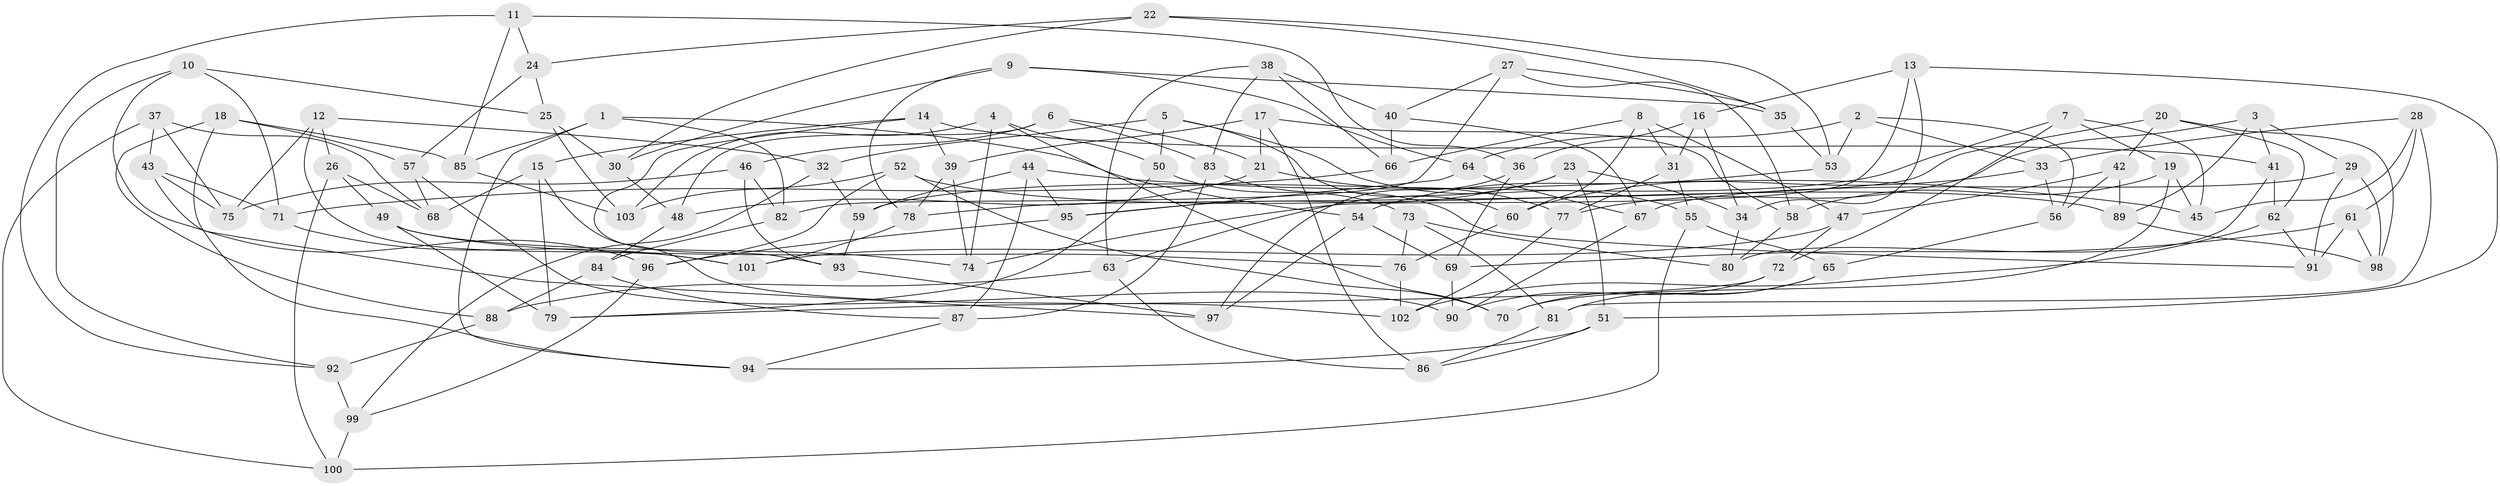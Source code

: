 // coarse degree distribution, {4: 0.5342465753424658, 6: 0.2465753424657534, 3: 0.0958904109589041, 5: 0.1232876712328767}
// Generated by graph-tools (version 1.1) at 2025/38/03/04/25 23:38:17]
// undirected, 103 vertices, 206 edges
graph export_dot {
  node [color=gray90,style=filled];
  1;
  2;
  3;
  4;
  5;
  6;
  7;
  8;
  9;
  10;
  11;
  12;
  13;
  14;
  15;
  16;
  17;
  18;
  19;
  20;
  21;
  22;
  23;
  24;
  25;
  26;
  27;
  28;
  29;
  30;
  31;
  32;
  33;
  34;
  35;
  36;
  37;
  38;
  39;
  40;
  41;
  42;
  43;
  44;
  45;
  46;
  47;
  48;
  49;
  50;
  51;
  52;
  53;
  54;
  55;
  56;
  57;
  58;
  59;
  60;
  61;
  62;
  63;
  64;
  65;
  66;
  67;
  68;
  69;
  70;
  71;
  72;
  73;
  74;
  75;
  76;
  77;
  78;
  79;
  80;
  81;
  82;
  83;
  84;
  85;
  86;
  87;
  88;
  89;
  90;
  91;
  92;
  93;
  94;
  95;
  96;
  97;
  98;
  99;
  100;
  101;
  102;
  103;
  1 -- 54;
  1 -- 82;
  1 -- 94;
  1 -- 85;
  2 -- 64;
  2 -- 33;
  2 -- 53;
  2 -- 56;
  3 -- 89;
  3 -- 77;
  3 -- 29;
  3 -- 41;
  4 -- 70;
  4 -- 50;
  4 -- 74;
  4 -- 103;
  5 -- 60;
  5 -- 55;
  5 -- 32;
  5 -- 50;
  6 -- 21;
  6 -- 46;
  6 -- 48;
  6 -- 83;
  7 -- 59;
  7 -- 72;
  7 -- 45;
  7 -- 19;
  8 -- 47;
  8 -- 31;
  8 -- 60;
  8 -- 66;
  9 -- 35;
  9 -- 78;
  9 -- 30;
  9 -- 64;
  10 -- 71;
  10 -- 92;
  10 -- 25;
  10 -- 96;
  11 -- 85;
  11 -- 92;
  11 -- 24;
  11 -- 36;
  12 -- 101;
  12 -- 75;
  12 -- 26;
  12 -- 32;
  13 -- 16;
  13 -- 74;
  13 -- 34;
  13 -- 51;
  14 -- 39;
  14 -- 15;
  14 -- 93;
  14 -- 41;
  15 -- 68;
  15 -- 102;
  15 -- 79;
  16 -- 34;
  16 -- 36;
  16 -- 31;
  17 -- 86;
  17 -- 21;
  17 -- 58;
  17 -- 39;
  18 -- 88;
  18 -- 57;
  18 -- 85;
  18 -- 94;
  19 -- 70;
  19 -- 45;
  19 -- 58;
  20 -- 62;
  20 -- 98;
  20 -- 42;
  20 -- 78;
  21 -- 48;
  21 -- 77;
  22 -- 35;
  22 -- 30;
  22 -- 24;
  22 -- 53;
  23 -- 34;
  23 -- 63;
  23 -- 95;
  23 -- 51;
  24 -- 57;
  24 -- 25;
  25 -- 103;
  25 -- 30;
  26 -- 100;
  26 -- 49;
  26 -- 68;
  27 -- 35;
  27 -- 40;
  27 -- 82;
  27 -- 58;
  28 -- 33;
  28 -- 81;
  28 -- 45;
  28 -- 61;
  29 -- 67;
  29 -- 98;
  29 -- 91;
  30 -- 48;
  31 -- 55;
  31 -- 77;
  32 -- 99;
  32 -- 59;
  33 -- 60;
  33 -- 56;
  34 -- 80;
  35 -- 53;
  36 -- 97;
  36 -- 69;
  37 -- 68;
  37 -- 75;
  37 -- 100;
  37 -- 43;
  38 -- 83;
  38 -- 63;
  38 -- 66;
  38 -- 40;
  39 -- 78;
  39 -- 74;
  40 -- 66;
  40 -- 67;
  41 -- 62;
  41 -- 80;
  42 -- 47;
  42 -- 89;
  42 -- 56;
  43 -- 71;
  43 -- 75;
  43 -- 97;
  44 -- 95;
  44 -- 87;
  44 -- 45;
  44 -- 59;
  46 -- 82;
  46 -- 93;
  46 -- 75;
  47 -- 72;
  47 -- 101;
  48 -- 84;
  49 -- 76;
  49 -- 79;
  49 -- 74;
  50 -- 73;
  50 -- 79;
  51 -- 86;
  51 -- 94;
  52 -- 89;
  52 -- 70;
  52 -- 96;
  52 -- 103;
  53 -- 54;
  54 -- 97;
  54 -- 69;
  55 -- 65;
  55 -- 100;
  56 -- 65;
  57 -- 68;
  57 -- 90;
  58 -- 80;
  59 -- 93;
  60 -- 76;
  61 -- 98;
  61 -- 69;
  61 -- 91;
  62 -- 91;
  62 -- 102;
  63 -- 86;
  63 -- 88;
  64 -- 95;
  64 -- 67;
  65 -- 81;
  65 -- 70;
  66 -- 71;
  67 -- 90;
  69 -- 90;
  71 -- 101;
  72 -- 90;
  72 -- 79;
  73 -- 80;
  73 -- 81;
  73 -- 76;
  76 -- 102;
  77 -- 102;
  78 -- 101;
  81 -- 86;
  82 -- 84;
  83 -- 91;
  83 -- 87;
  84 -- 87;
  84 -- 88;
  85 -- 103;
  87 -- 94;
  88 -- 92;
  89 -- 98;
  92 -- 99;
  93 -- 97;
  95 -- 96;
  96 -- 99;
  99 -- 100;
}
